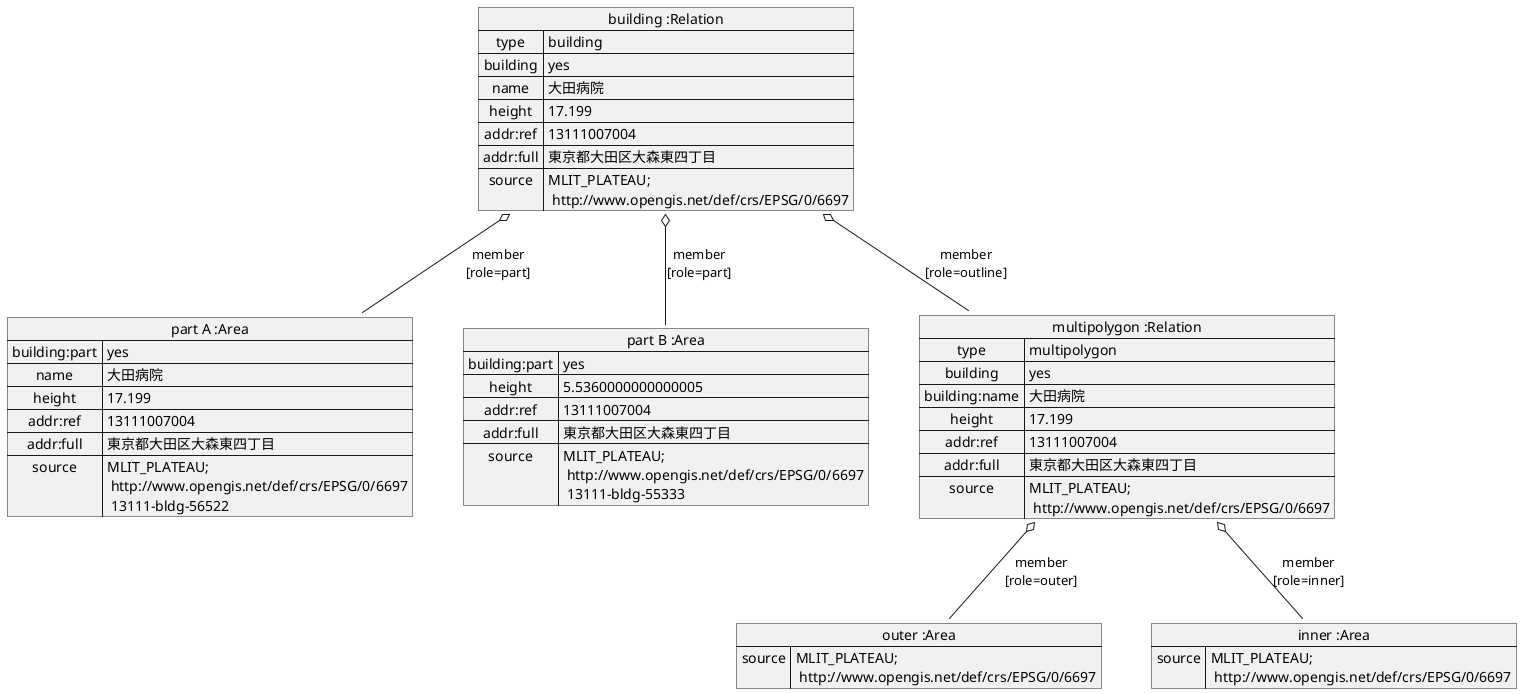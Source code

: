 @startuml
map "building :Relation" as building {
 type => building
 building => yes
 name => 大田病院
 height => 17.199
 addr:ref => 13111007004
 addr:full => 東京都大田区大森東四丁目
 source => MLIT_PLATEAU;\n http://www.opengis.net/def/crs/EPSG/0/6697
}

map "part A :Area" as partA {
 building:part => yes
 name => 大田病院
 height => 17.199
 addr:ref => 13111007004
 addr:full => 東京都大田区大森東四丁目
 source => MLIT_PLATEAU;\n http://www.opengis.net/def/crs/EPSG/0/6697\n 13111-bldg-56522
}

map "part B :Area" as partB {
 building:part => yes
 height => 5.5360000000000005
 addr:ref => 13111007004
 addr:full => 東京都大田区大森東四丁目
 source => MLIT_PLATEAU;\n http://www.opengis.net/def/crs/EPSG/0/6697\n 13111-bldg-55333
}

map "multipolygon :Relation" as polygon {
 type => multipolygon
 building => yes
 building:name => 大田病院
 height => 17.199
 addr:ref => 13111007004
 addr:full => 東京都大田区大森東四丁目
 source => MLIT_PLATEAU;\n http://www.opengis.net/def/crs/EPSG/0/6697
}

map "outer :Area" as outer {
 source => MLIT_PLATEAU;\n http://www.opengis.net/def/crs/EPSG/0/6697
}

map "inner :Area" as inner {
 source => MLIT_PLATEAU;\n http://www.opengis.net/def/crs/EPSG/0/6697
}

building o-- partA : member\n[role=part]
building o-- partB : member\n[role=part]
building o-- polygon : member\n[role=outline]
polygon o-- outer : member\n[role=outer]
polygon o-- inner : member\n[role=inner]
@enduml